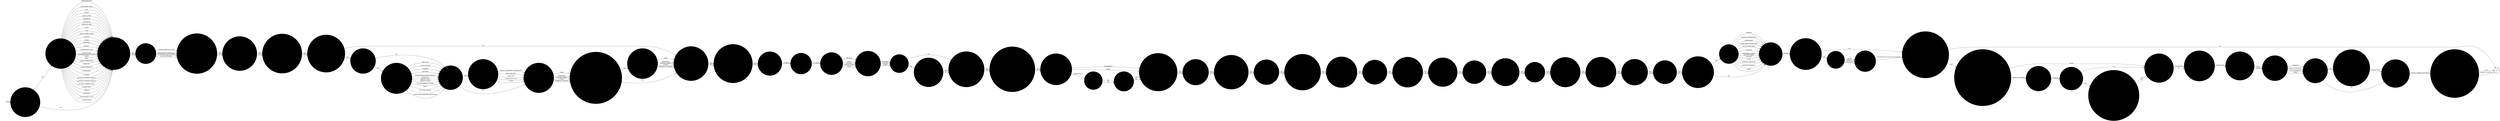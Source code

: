 digraph OLD_HOSTAGE {  rankdir=LR;
  node [shape = circle];
  START_NODE [label="", shape=none];
  START_NODE -> 44318 [label = "start"];
  END_NODE [label="END", shape="doublecircle"];
  44137 [label = "Was a hostage negotiation adviser present?", style="filled", color="#DDD"];
  44137 -> 44365 [label = "YES", style="filled", color="#DDD"];
  44137 -> 44365 [label = "NO", style="filled", color="#DDD"];
  44210 [label = "Were IMB members present?", style="filled", color="#DDD"];
  44210 -> 44452 [label = "YES", style="filled", color="#DDD"];
  44210 -> 44452 [label = "NO", style="filled", color="#DDD"];
  44213 [label = "Estimated cost of damage", style="filled", color="#DDD"];
  44213 -> 44293 [label = "ENTER AMOUNT IN POUND STERLING", style="filled", color="#DDD"];
  44218 [label = "Did injuries result in detention in outside hospital as an in-patient?", style="filled", color="#DDD"];
  44218 -> 44235 [label = "YES", style="filled", color="#DDD"];
  44218 -> 44347 [label = "NO", style="filled", color="#DDD"];
  44234 [label = "Has any prosecution taken place or is any pending?", style="filled", color="#DDD"];
  44234 -> 45093 [label = "YES", style="filled", color="#DDD"];
  44234 -> 45093 [label = "NO", style="filled", color="#DDD"];
  44235 [label = "Who was detained in outside hospital?", style="filled", color="#DDD"];
  44235 -> 44347 [label = "STAFF", style="filled", color="#DDD"];
  44235 -> 44347 [label = "PRISONERS", style="filled", color="#DDD"];
  44235 -> 44347 [label = "CIVILIAN GRADES", style="filled", color="#DDD"];
  44235 -> 44347 [label = "POLICE", style="filled", color="#DDD"];
  44235 -> 44347 [label = "EXTERNAL CIVILIANS", style="filled", color="#DDD"];
  44239 [label = "Who authorised the shut down?", style="filled", color="#DDD"];
  44239 -> 45076 [label = "GOVERNOR", style="filled", color="#DDD"];
  44239 -> 45076 [label = "DEPUTY GOVERNOR", style="filled", color="#DDD"];
  44239 -> 45076 [label = "DUTY GOVERNOR", style="filled", color="#DDD"];
  44239 -> 45076 [label = "OTHER", style="filled", color="#DDD"];
  44257 [label = "Were water hoses used?", style="filled", color="#DDD"];
  44257 -> 44891 [label = "YES", style="filled", color="#DDD"];
  44257 -> 44891 [label = "NO", style="filled", color="#DDD"];
  44265 [label = "Were the police present?", style="filled", color="#DDD"];
  44265 -> 44963 [label = "YES", style="filled", color="#DDD"];
  44265 -> 44963 [label = "NO", style="filled", color="#DDD"];
  44275 [label = "Indicate the nature of the shut down", style="filled", color="#DDD"];
  44275 -> 44788 [label = "TELEPHONY", style="filled", color="#DDD"];
  44275 -> 44788 [label = "IT", style="filled", color="#DDD"];
  44293 [label = "Was the telephone/it system shut down during the incident?", style="filled", color="#DDD"];
  44293 -> 44805 [label = "YES", style="filled", color="#DDD"];
  44293 -> END_NODE [label = "NO", style="filled", color="#DDD"];
  44311 [label = "Was damage caused to prison property?", style="filled", color="#DDD"];
  44311 -> 44600 [label = "YES", style="filled", color="#DDD"];
  44311 -> 44293 [label = "NO", style="filled", color="#DDD"];
  44318 [label = "Is the location of the incident known?", style="filled", color="#DDD"];
  44318 -> 44463 [label = "YES", style="filled", color="#DDD"];
  44318 -> 44690 [label = "NO", style="filled", color="#DDD"];
  44322 [label = "Was there evidence of collusion?", style="filled", color="#DDD"];
  44322 -> 44137 [label = "YES", style="filled", color="#DDD"];
  44322 -> 44137 [label = "NO", style="filled", color="#DDD"];
  44335 [label = "Were any injuries received during this incident?", style="filled", color="#DDD"];
  44335 -> 45101 [label = "YES", style="filled", color="#DDD"];
  44335 -> 44347 [label = "NO", style="filled", color="#DDD"];
  44347 [label = "Are there any staff now off duty as a result?", style="filled", color="#DDD"];
  44347 -> 44937 [label = "YES", style="filled", color="#DDD"];
  44347 -> 44937 [label = "NO", style="filled", color="#DDD"];
  44356 [label = "Has the service supplier been notified of a replacement keyword?", style="filled", color="#DDD"];
  44356 -> 44275 [label = "YES", style="filled", color="#DDD"];
  44356 -> 44275 [label = "NO", style="filled", color="#DDD"];
  44365 [label = "Was a CANDR advisor present?", style="filled", color="#DDD"];
  44365 -> 44959 [label = "YES", style="filled", color="#DDD"];
  44365 -> 44959 [label = "NO", style="filled", color="#DDD"];
  44403 [label = "Quote the vantive case number", style="filled", color="#DDD"];
  44403 -> 44831 [label = "NUMBER", style="filled", color="#DDD"];
  44411 [label = "Did a tactical firearms adviser attend?", style="filled", color="#DDD"];
  44411 -> 44939 [label = "YES", style="filled", color="#DDD"];
  44411 -> 44939 [label = "NO", style="filled", color="#DDD"];
  44431 [label = "Was physical violence used towards hostage?", style="filled", color="#DDD"];
  44431 -> 44777 [label = "YES", style="filled", color="#DDD"];
  44431 -> 44777 [label = "NO", style="filled", color="#DDD"];
  44452 [label = "Were weapons used by the perpetrator?", style="filled", color="#DDD"];
  44452 -> 44474 [label = "YES", style="filled", color="#DDD"];
  44452 -> 45162 [label = "NO", style="filled", color="#DDD"];
  44463 [label = "What was the location of the incident?", style="filled", color="#DDD"];
  44463 -> 44690 [label = "ADMINISTRATION", style="filled", color="#DDD"];
  44463 -> 44690 [label = "ASSOCIATION AREA", style="filled", color="#DDD"];
  44463 -> 44690 [label = "CELL", style="filled", color="#DDD"];
  44463 -> 44690 [label = "CHAPEL", style="filled", color="#DDD"];
  44463 -> 44690 [label = "DINING ROOM", style="filled", color="#DDD"];
  44463 -> 44690 [label = "DORMITORY", style="filled", color="#DDD"];
  44463 -> 44690 [label = "EDUCATION", style="filled", color="#DDD"];
  44463 -> 44690 [label = "EXERCISE YARD", style="filled", color="#DDD"];
  44463 -> 44690 [label = "GATE", style="filled", color="#DDD"];
  44463 -> 44690 [label = "GYM", style="filled", color="#DDD"];
  44463 -> 44690 [label = "HEALTH CARE CENTRE", style="filled", color="#DDD"];
  44463 -> 44690 [label = "KITCHEN", style="filled", color="#DDD"];
  44463 -> 44690 [label = "OFFICE", style="filled", color="#DDD"];
  44463 -> 44690 [label = "RECEPTION", style="filled", color="#DDD"];
  44463 -> 44690 [label = "RECESS", style="filled", color="#DDD"];
  44463 -> 44690 [label = "SEGREGATION UNIT", style="filled", color="#DDD"];
  44463 -> 44690 [label = "SPECIAL UNIT", style="filled", color="#DDD"];
  44463 -> 44690 [label = "SHOWERS/CHANGING ROOM", style="filled", color="#DDD"];
  44463 -> 44690 [label = "VISITS", style="filled", color="#DDD"];
  44463 -> 44690 [label = "WING", style="filled", color="#DDD"];
  44463 -> 44690 [label = "WORKS DEPARTMENT", style="filled", color="#DDD"];
  44463 -> 44690 [label = "WORKSHOP", style="filled", color="#DDD"];
  44463 -> 44690 [label = "WITHIN PERIMETER", style="filled", color="#DDD"];
  44463 -> 44690 [label = "ELSEWHERE", style="filled", color="#DDD"];
  44463 -> 44690 [label = "FUNERAL", style="filled", color="#DDD"];
  44463 -> 44690 [label = "HOSPITAL OUTSIDE (PATIENT)", style="filled", color="#DDD"];
  44463 -> 44690 [label = "HOSPITAL OUTSIDE (VISITING)", style="filled", color="#DDD"];
  44463 -> 44690 [label = "OUTSIDE WORKING PARTY", style="filled", color="#DDD"];
  44463 -> 44690 [label = "SPORTS FIELD", style="filled", color="#DDD"];
  44463 -> 44690 [label = "VEHICLE", style="filled", color="#DDD"];
  44463 -> 44690 [label = "WEDDINGS", style="filled", color="#DDD"];
  44463 -> 44690 [label = "MAGISTRATES COURT", style="filled", color="#DDD"];
  44463 -> 44690 [label = "CROWN COURT"];
  44474 [label = "Describe weapons used", style="filled", color="#DDD"];
  44474 -> 45162 [label = "FIREARM", style="filled", color="#DDD"];
  44474 -> 45162 [label = "CHEMICAL INCAPACITANT", style="filled", color="#DDD"];
  44474 -> 45162 [label = "KNIFE/BLADE", style="filled", color="#DDD"];
  44474 -> 45162 [label = "OTHER SHARP INSTRUMENT", style="filled", color="#DDD"];
  44474 -> 45162 [label = "BLUNT INSTRUMENT", style="filled", color="#DDD"];
  44474 -> 45162 [label = "LIGATURE", style="filled", color="#DDD"];
  44474 -> 45162 [label = "DANGEROUS LIQUID", style="filled", color="#DDD"];
  44474 -> 45162 [label = "EXCRETA/URINE", style="filled", color="#DDD"];
  44474 -> 45162 [label = "SPITTING", style="filled", color="#DDD"];
  44474 -> 45162 [label = "FOOD", style="filled", color="#DDD"];
  44474 -> 45162 [label = "THROWN FURNITURE", style="filled", color="#DDD"];
  44474 -> 45162 [label = "THROWN EQUIPMENT", style="filled", color="#DDD"];
  44474 -> 45162 [label = "OTHER", style="filled", color="#DDD"];
  44488 [label = "Was the system re-activated locally or by the service supplier?", style="filled", color="#DDD"];
  44488 -> END_NODE [label = "LOCAL", style="filled", color="#DDD"];
  44488 -> END_NODE [label = "SERVICE SUPPLIER", style="filled", color="#DDD"];
  44497 [label = "Was a barricade used?", style="filled", color="#DDD"];
  44497 -> 44614 [label = "YES", style="filled", color="#DDD"];
  44497 -> 44431 [label = "NO", style="filled", color="#DDD"];
  44555 [label = "Was the ambulance service present?", style="filled", color="#DDD"];
  44555 -> 45078 [label = "YES", style="filled", color="#DDD"];
  44555 -> 45078 [label = "NO", style="filled", color="#DDD"];
  44564 [label = "Enter number of perpetrators", style="filled", color="#DDD"];
  44564 -> 45004 [label = "NUMBER", style="filled", color="#DDD"];
  44569 [label = "Has the prison service press office been informed?", style="filled", color="#DDD"];
  44569 -> 44335 [label = "YES", style="filled", color="#DDD"];
  44569 -> 44335 [label = "NO", style="filled", color="#DDD"];
  44585 [label = "Describe how the incident was resolved", style="filled", color="#DDD"];
  44585 -> 44814 [label = "INTERVENTION", style="filled", color="#DDD"];
  44585 -> 44891 [label = "NEGOTIATION", style="filled", color="#DDD"];
  44585 -> 44891 [label = "OTHER", style="filled", color="#DDD"];
  44600 [label = "Describe the damage", style="filled", color="#DDD"];
  44600 -> 44213 [label = "MINOR", style="filled", color="#DDD"];
  44600 -> 44213 [label = "SERIOUS", style="filled", color="#DDD"];
  44600 -> 44213 [label = "EXTENSIVE", style="filled", color="#DDD"];
  44608 [label = "Which minor injuries were sustained?", style="filled", color="#DDD"];
  44608 -> 45059 [label = "GRAZES, SCRATCHES OR ABRASIONS", style="filled", color="#DDD"];
  44608 -> 45059 [label = "MINOR BRUISES", style="filled", color="#DDD"];
  44608 -> 45059 [label = "SWELLINGS", style="filled", color="#DDD"];
  44608 -> 45059 [label = "SUPERFICIAL CUTS", style="filled", color="#DDD"];
  44608 -> 45059 [label = "OTHER", style="filled", color="#DDD"];
  44611 [label = "Describe what was compromised and by whom", style="filled", color="#DDD"];
  44611 -> 44817 [label = "DESCRIPTION", style="filled", color="#DDD"];
  44613 [label = "Was a minor injury sustained?", style="filled", color="#DDD"];
  44613 -> 44608 [label = "YES", style="filled", color="#DDD"];
  44613 -> 45059 [label = "NO", style="filled", color="#DDD"];
  44614 [label = "Was a hostage part of the barricade?", style="filled", color="#DDD"];
  44614 -> 44431 [label = "YES", style="filled", color="#DDD"];
  44614 -> 44431 [label = "NO", style="filled", color="#DDD"];
  44690 [label = "Were the police informed of the incident?", style="filled", color="#DDD"];
  44690 -> 45135 [label = "YES", style="filled", color="#DDD"];
  44690 -> 45135 [label = "NO", style="filled", color="#DDD"];
  44693 [label = "Which serious injuries were sustained?", style="filled", color="#DDD"];
  44693 -> 44613 [label = "FRACTURE", style="filled", color="#DDD"];
  44693 -> 44613 [label = "SCALD OR BURN", style="filled", color="#DDD"];
  44693 -> 44613 [label = "STABBING", style="filled", color="#DDD"];
  44693 -> 44613 [label = "CRUSHING", style="filled", color="#DDD"];
  44693 -> 44613 [label = "EXTENSIVE/MULTIPLE BRUISING", style="filled", color="#DDD"];
  44693 -> 44613 [label = "BLACK EYE", style="filled", color="#DDD"];
  44693 -> 44613 [label = "BROKEN NOSE", style="filled", color="#DDD"];
  44693 -> 44613 [label = "BROKEN TEETH", style="filled", color="#DDD"];
  44693 -> 44613 [label = "CUTS REQUIRING SUTURES", style="filled", color="#DDD"];
  44693 -> 44613 [label = "BITES", style="filled", color="#DDD"];
  44693 -> 44613 [label = "GUN SHOT WOUND", style="filled", color="#DDD"];
  44693 -> 44613 [label = "TEMPORARY/PERMANENT BLINDNESS", style="filled", color="#DDD"];
  44711 [label = "Were health care centre staff present?", style="filled", color="#DDD"];
  44711 -> 44555 [label = "YES", style="filled", color="#DDD"];
  44711 -> 44555 [label = "NO", style="filled", color="#DDD"];
  44777 [label = "Was the hostage physically restrained by the perpetrator?", style="filled", color="#DDD"];
  44777 -> 44585 [label = "YES", style="filled", color="#DDD"];
  44777 -> 44585 [label = "NO", style="filled", color="#DDD"];
  44788 [label = "What time was the system shut down?", style="filled", color="#DDD"];
  44788 -> 45012 [label = "ENTER TIME", style="filled", color="#DDD"];
  44805 [label = "Was the telephone/it system shut down locally or by the service supplier?", style="filled", color="#DDD"];
  44805 -> 44275 [label = "LOCAL", style="filled", color="#DDD"];
  44805 -> 44403 [label = "SERVICE SUPPLIER", style="filled", color="#DDD"];
  44814 [label = "Was a door jack used?", style="filled", color="#DDD"];
  44814 -> 44257 [label = "YES", style="filled", color="#DDD"];
  44814 -> 44257 [label = "NO", style="filled", color="#DDD"];
  44817 [label = "When was the system re-activated?", style="filled", color="#DDD"];
  44817 -> 44488 [label = "ENTER COMMENT AND DATE", style="filled", color="#DDD"];
  44823 [label = "Describe status of perpetrators", style="filled", color="#DDD"];
  44823 -> 44497 [label = "PRISONER", style="filled", color="#DDD"];
  44823 -> 44497 [label = "VISITOR", style="filled", color="#DDD"];
  44823 -> 44497 [label = "OTHER", style="filled", color="#DDD"];
  44831 [label = "Was the keyword requested?", style="filled", color="#DDD"];
  44831 -> 44356 [label = "YES", style="filled", color="#DDD"];
  44831 -> 44275 [label = "NO", style="filled", color="#DDD"];
  44891 [label = "Was there evidence of the Stockholm syndrome?", style="filled", color="#DDD"];
  44891 -> 44322 [label = "YES", style="filled", color="#DDD"];
  44891 -> 44322 [label = "NO", style="filled", color="#DDD"];
  44937 [label = "Are any staff on sick leave as a result of incident?", style="filled", color="#DDD"];
  44937 -> 44564 [label = "YES", style="filled", color="#DDD"];
  44937 -> 44564 [label = "NO", style="filled", color="#DDD"];
  44939 [label = "Were firearms officers deployed?", style="filled", color="#DDD"];
  44939 -> 44210 [label = "YES", style="filled", color="#DDD"];
  44939 -> 44210 [label = "NO", style="filled", color="#DDD"];
  44959 [label = "Was the emergency response vehicle present?", style="filled", color="#DDD"];
  44959 -> 45079 [label = "YES", style="filled", color="#DDD"];
  44959 -> 45079 [label = "NO", style="filled", color="#DDD"];
  44963 [label = "Was a technical support unit present?", style="filled", color="#DDD"];
  44963 -> 44411 [label = "YES", style="filled", color="#DDD"];
  44963 -> 44411 [label = "NO", style="filled", color="#DDD"];
  45004 [label = "Enter number of hostages", style="filled", color="#DDD"];
  45004 -> 45143 [label = "NUMBER", style="filled", color="#DDD"];
  45012 [label = "Was this a full or partial shut down?", style="filled", color="#DDD"];
  45012 -> 44239 [label = "FULL", style="filled", color="#DDD"];
  45012 -> 44239 [label = "PARTIAL", style="filled", color="#DDD"];
  45059 [label = "Enter description of person(s) injured", style="filled", color="#DDD"];
  45059 -> 44218 [label = "STAFF", style="filled", color="#DDD"];
  45059 -> 44218 [label = "PRISONERS", style="filled", color="#DDD"];
  45059 -> 44218 [label = "CIVILIAN GRADES", style="filled", color="#DDD"];
  45059 -> 44218 [label = "POLICE", style="filled", color="#DDD"];
  45059 -> 44218 [label = "EXTERNAL CIVILIANS", style="filled", color="#DDD"];
  45076 [label = "Was the system compromised?", style="filled", color="#DDD"];
  45076 -> 44611 [label = "YES", style="filled", color="#DDD"];
  45076 -> 44817 [label = "NO", style="filled", color="#DDD"];
  45078 [label = "Was the fire service present?", style="filled", color="#DDD"];
  45078 -> 45148 [label = "YES", style="filled", color="#DDD"];
  45078 -> 45148 [label = "NO", style="filled", color="#DDD"];
  45079 [label = "Was an incident liaison officer present?", style="filled", color="#DDD"];
  45079 -> 45087 [label = "YES", style="filled", color="#DDD"];
  45079 -> 45087 [label = "NO", style="filled", color="#DDD"];
  45087 [label = "Was a medical officer present?", style="filled", color="#DDD"];
  45087 -> 44711 [label = "YES", style="filled", color="#DDD"];
  45087 -> 44711 [label = "NO", style="filled", color="#DDD"];
  45093 [label = "Is there any media interest in this incident?", style="filled", color="#DDD"];
  45093 -> 44569 [label = "YES", style="filled", color="#DDD"];
  45093 -> 44569 [label = "NO", style="filled", color="#DDD"];
  45101 [label = "Was a serious injury sustained?", style="filled", color="#DDD"];
  45101 -> 44693 [label = "YES", style="filled", color="#DDD"];
  45101 -> 44613 [label = "NO", style="filled", color="#DDD"];
  45135 [label = "The incident is subject to", style="filled", color="#DDD"];
  45135 -> 44234 [label = "INVESTIGATION BY POLICE", style="filled", color="#DDD"];
  45135 -> 44234 [label = "INVESTIGATION INTERNALLY", style="filled", color="#DDD"];
  45135 -> 44234 [label = "GOVERNOR'S ADJUDICATION", style="filled", color="#DDD"];
  45135 -> 44234 [label = "NO INVESTIGATION", style="filled", color="#DDD"];
  45143 [label = "Describe status of hostages", style="filled", color="#DDD"];
  45143 -> 44823 [label = "PRISONER", style="filled", color="#DDD"];
  45143 -> 44823 [label = "STAFF", style="filled", color="#DDD"];
  45143 -> 44823 [label = "OFFICER", style="filled", color="#DDD"];
  45143 -> 44823 [label = "CIVILIAN STAFF", style="filled", color="#DDD"];
  45143 -> 44823 [label = "OTHER", style="filled", color="#DDD"];
  45148 [label = "Were works services staff present?", style="filled", color="#DDD"];
  45148 -> 44265 [label = "YES", style="filled", color="#DDD"];
  45148 -> 44265 [label = "NO", style="filled", color="#DDD"];
  45162 [label = "Duration of incident in hours", style="filled", color="#DDD"];
  45162 -> 44311 [label = "HOURS", style="filled", color="#DDD"];
}
